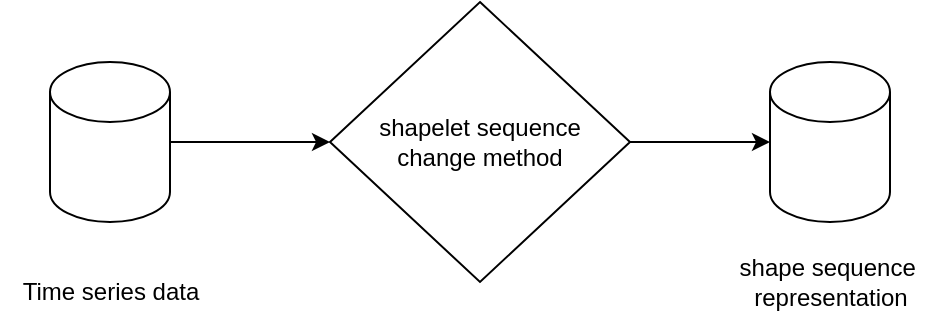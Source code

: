 <mxfile version="21.3.6" type="github">
  <diagram name="第 1 页" id="vvAjFNdVbKIWIhDnnMPU">
    <mxGraphModel dx="1432" dy="684" grid="1" gridSize="10" guides="1" tooltips="1" connect="1" arrows="1" fold="1" page="1" pageScale="1" pageWidth="827" pageHeight="1169" math="0" shadow="0">
      <root>
        <mxCell id="0" />
        <mxCell id="1" parent="0" />
        <mxCell id="MMu5Ellv6yzPF977NXEl-4" style="edgeStyle=orthogonalEdgeStyle;rounded=0;orthogonalLoop=1;jettySize=auto;html=1;exitX=1;exitY=0.5;exitDx=0;exitDy=0;exitPerimeter=0;entryX=0;entryY=0.5;entryDx=0;entryDy=0;" edge="1" parent="1" source="MMu5Ellv6yzPF977NXEl-1" target="MMu5Ellv6yzPF977NXEl-3">
          <mxGeometry relative="1" as="geometry" />
        </mxCell>
        <mxCell id="MMu5Ellv6yzPF977NXEl-1" value="" style="shape=cylinder3;whiteSpace=wrap;html=1;boundedLbl=1;backgroundOutline=1;size=15;" vertex="1" parent="1">
          <mxGeometry x="150" y="190" width="60" height="80" as="geometry" />
        </mxCell>
        <mxCell id="MMu5Ellv6yzPF977NXEl-2" value="Time series data" style="text;html=1;align=center;verticalAlign=middle;resizable=0;points=[];autosize=1;strokeColor=none;fillColor=none;" vertex="1" parent="1">
          <mxGeometry x="125" y="290" width="110" height="30" as="geometry" />
        </mxCell>
        <mxCell id="MMu5Ellv6yzPF977NXEl-7" style="edgeStyle=orthogonalEdgeStyle;rounded=0;orthogonalLoop=1;jettySize=auto;html=1;exitX=1;exitY=0.5;exitDx=0;exitDy=0;" edge="1" parent="1" source="MMu5Ellv6yzPF977NXEl-3" target="MMu5Ellv6yzPF977NXEl-6">
          <mxGeometry relative="1" as="geometry" />
        </mxCell>
        <mxCell id="MMu5Ellv6yzPF977NXEl-3" value="shapelet sequence&lt;br style=&quot;border-color: var(--border-color);&quot;&gt;&lt;span style=&quot;&quot;&gt;change method&lt;/span&gt;" style="rhombus;whiteSpace=wrap;html=1;" vertex="1" parent="1">
          <mxGeometry x="290" y="160" width="150" height="140" as="geometry" />
        </mxCell>
        <mxCell id="MMu5Ellv6yzPF977NXEl-6" value="" style="shape=cylinder3;whiteSpace=wrap;html=1;boundedLbl=1;backgroundOutline=1;size=15;" vertex="1" parent="1">
          <mxGeometry x="510" y="190" width="60" height="80" as="geometry" />
        </mxCell>
        <mxCell id="MMu5Ellv6yzPF977NXEl-8" value="shape sequence&amp;nbsp;&lt;br&gt;representation" style="text;html=1;align=center;verticalAlign=middle;resizable=0;points=[];autosize=1;strokeColor=none;fillColor=none;" vertex="1" parent="1">
          <mxGeometry x="485" y="280" width="110" height="40" as="geometry" />
        </mxCell>
      </root>
    </mxGraphModel>
  </diagram>
</mxfile>
